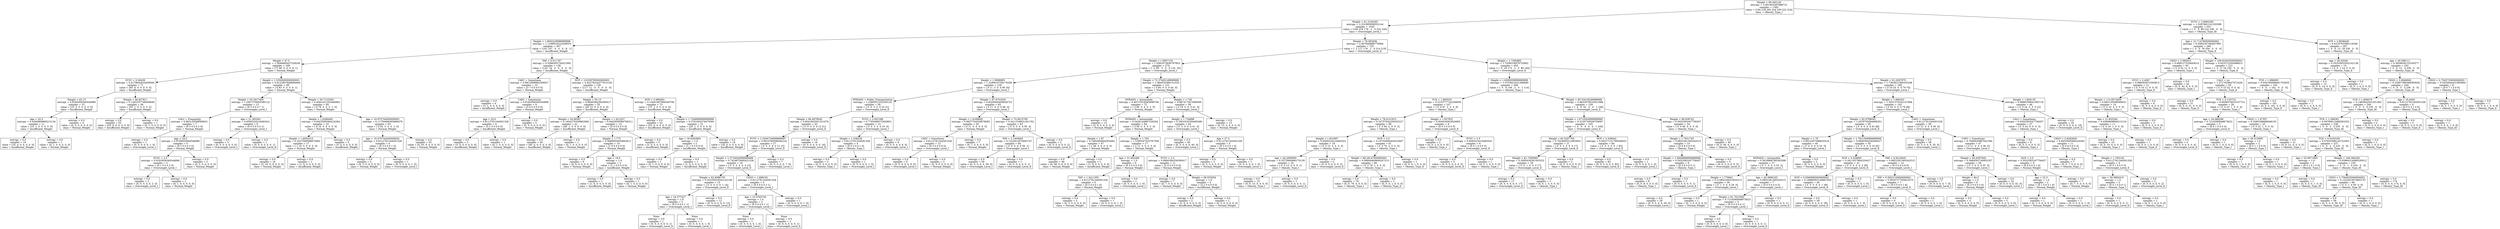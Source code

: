 digraph Tree {
node [shape=box] ;0[label="Weight < 99.365129\nentropy = 2.801903387988731\nsamples = 1583\nvalue = [194 218 265 224 236 222 224]\nclass = Obesity_Type_I"] ;
1[label="Weight < 61.3193265\nentropy = 2.331995958552144\nsamples = 1032\nvalue = [194 218 176   2   0 222 220]\nclass = Overweight_Level_I"] ;
0 -> 1 ;

2[label="Height < 1.6602229999999998\nentropy = 1.1199910222439553\nsamples = 307\nvalue = [191 107   0   0   0   8   1]\nclass = Insufficient_Weight"] ;
1 -> 2 ;

3[label="Weight < 47.5\nentropy = 1.2649485437328245\nsamples = 169\nvalue = [71 89  0  0  0  8  1]\nclass = Normal_Weight"] ;
2 -> 3 ;

4[label="FCVC < 2.00438\nentropy = 0.4178642624458584\nsamples = 71\nvalue = [65  6  0  0  0  0  0]\nclass = Insufficient_Weight"] ;
3 -> 4 ;

5[label="Weight < 43.15\nentropy = 0.9182958340544896\nsamples = 15\nvalue = [10  5  0  0  0  0  0]\nclass = Insufficient_Weight"] ;
4 -> 5 ;

6[label="Age < 20.5\nentropy = 0.4394969869215134\nsamples = 11\nvalue = [10  1  0  0  0  0  0]\nclass = Insufficient_Weight"] ;
5 -> 6 ;

7[label="entropy = 0.0\nsamples = 10\nvalue = [10, 0, 0, 0, 0, 0, 0]\nclass = Insufficient_Weight"] ;
6 -> 7 ;

8[label="entropy = 0.0\nsamples = 1\nvalue = [0, 1, 0, 0, 0, 0, 0]\nclass = Normal_Weight"] ;
6 -> 8 ;

9[label="entropy = 0.0\nsamples = 4\nvalue = [0, 4, 0, 0, 0, 0, 0]\nclass = Normal_Weight"] ;
5 -> 9 ;

10[label="Weight < 46.827811\nentropy = 0.1292337748458849\nsamples = 56\nvalue = [55  1  0  0  0  0  0]\nclass = Insufficient_Weight"] ;
4 -> 10 ;

11[label="entropy = 0.0\nsamples = 55\nvalue = [55, 0, 0, 0, 0, 0, 0]\nclass = Insufficient_Weight"] ;
10 -> 11 ;

12[label="entropy = 0.0\nsamples = 1\nvalue = [0, 1, 0, 0, 0, 0, 0]\nclass = Normal_Weight"] ;
10 -> 12 ;

13[label="Height < 1.5350000000000001\nentropy = 0.8122807848690684\nsamples = 98\nvalue = [ 6 83  0  0  0  8  1]\nclass = Normal_Weight"] ;
3 -> 13 ;

14[label="Weight < 55.2617405\nentropy = 1.2957378005380122\nsamples = 13\nvalue = [0 5 0 0 0 7 1]\nclass = Overweight_Level_I"] ;
13 -> 14 ;

15[label="CALC = Frequently\nentropy = 0.863120568566631\nsamples = 7\nvalue = [0 5 0 0 0 2 0]\nclass = Normal_Weight"] ;
14 -> 15 ;

16[label="entropy = 0.0\nsamples = 1\nvalue = [0, 0, 0, 0, 0, 1, 0]\nclass = Overweight_Level_I"] ;
15 -> 16 ;

17[label="Age < 18.5\nentropy = 0.9709505944546686\nsamples = 5\nvalue = [0 3 0 0 0 2 0]\nclass = Normal_Weight"] ;
15 -> 17 ;

18[label="FCVC < 2.5\nentropy = 0.9182958340544896\nsamples = 3\nvalue = [0 1 0 0 0 2 0]\nclass = Overweight_Level_I"] ;
17 -> 18 ;

19[label="entropy = 0.0\nsamples = 2\nvalue = [0, 0, 0, 0, 0, 2, 0]\nclass = Overweight_Level_I"] ;
18 -> 19 ;

20[label="entropy = 0.0\nsamples = 1\nvalue = [0, 1, 0, 0, 0, 0, 0]\nclass = Normal_Weight"] ;
18 -> 20 ;

21[label="entropy = 0.0\nsamples = 2\nvalue = [0, 2, 0, 0, 0, 0, 0]\nclass = Normal_Weight"] ;
17 -> 21 ;

22[label="Age < 21.363261\nentropy = 0.6500224216483541\nsamples = 6\nvalue = [0 0 0 0 0 5 1]\nclass = Overweight_Level_I"] ;
14 -> 22 ;

23[label="entropy = 0.0\nsamples = 5\nvalue = [0, 0, 0, 0, 0, 5, 0]\nclass = Overweight_Level_I"] ;
22 -> 23 ;

24[label="entropy = 0.0\nsamples = 1\nvalue = [0, 0, 0, 0, 0, 0, 1]\nclass = Overweight_Level_II"] ;
22 -> 24 ;

25[label="Weight < 50.7123305\nentropy = 0.4591421352484982\nsamples = 85\nvalue = [ 6 78  0  0  0  1  0]\nclass = Normal_Weight"] ;
13 -> 25 ;

26[label="Height < 1.6284465\nentropy = 0.8453509366224364\nsamples = 22\nvalue = [ 6 16  0  0  0  0  0]\nclass = Normal_Weight"] ;
25 -> 26 ;

27[label="Height < 1.6054315\nentropy = 0.3227569588973982\nsamples = 17\nvalue = [ 1 16  0  0  0  0  0]\nclass = Normal_Weight"] ;
26 -> 27 ;

28[label="entropy = 0.0\nsamples = 16\nvalue = [0, 16, 0, 0, 0, 0, 0]\nclass = Normal_Weight"] ;
27 -> 28 ;

29[label="entropy = 0.0\nsamples = 1\nvalue = [1, 0, 0, 0, 0, 0, 0]\nclass = Insufficient_Weight"] ;
27 -> 29 ;

30[label="entropy = 0.0\nsamples = 5\nvalue = [5, 0, 0, 0, 0, 0, 0]\nclass = Insufficient_Weight"] ;
26 -> 30 ;

31[label="Age < 16.970744500000002\nentropy = 0.11759466565886476\nsamples = 63\nvalue = [ 0 62  0  0  0  1  0]\nclass = Normal_Weight"] ;
25 -> 31 ;

32[label="Age < 16.470744500000002\nentropy = 0.8112781244591328\nsamples = 4\nvalue = [0 3 0 0 0 1 0]\nclass = Normal_Weight"] ;
31 -> 32 ;

33[label="entropy = 0.0\nsamples = 3\nvalue = [0, 3, 0, 0, 0, 0, 0]\nclass = Normal_Weight"] ;
32 -> 33 ;

34[label="entropy = 0.0\nsamples = 1\nvalue = [0, 0, 0, 0, 0, 1, 0]\nclass = Overweight_Level_I"] ;
32 -> 34 ;

35[label="entropy = 0.0\nsamples = 55\nvalue = [0, 55, 0, 0, 0, 0, 0]\nclass = Normal_Weight"] ;
31 -> 35 ;

36[label="FAF < 0.011787\nentropy = 0.5586293734521992\nsamples = 138\nvalue = [120  18   0   0   0   0   0]\nclass = Insufficient_Weight"] ;
2 -> 36 ;

37[label="CAEC = Sometimes\nentropy = 0.8812908992306927\nsamples = 10\nvalue = [3 7 0 0 0 0 0]\nclass = Normal_Weight"] ;
36 -> 37 ;

38[label="entropy = 0.0\nsamples = 4\nvalue = [3, 1, 0, 0, 0, 0, 0]\nclass = Insufficient_Weight"] ;
37 -> 38 ;

39[label="CAEC = Sometimes\nentropy = 0.9182958340544896\nsamples = 9\nvalue = [3 6 0 0 0 0 0]\nclass = Normal_Weight"] ;
37 -> 39 ;

40[label="Age < 20.0\nentropy = 0.8112781244591328\nsamples = 4\nvalue = [3 1 0 0 0 0 0]\nclass = Insufficient_Weight"] ;
39 -> 40 ;

41[label="entropy = 0.0\nsamples = 3\nvalue = [3, 0, 0, 0, 0, 0, 0]\nclass = Insufficient_Weight"] ;
40 -> 41 ;

42[label="entropy = 0.0\nsamples = 1\nvalue = [0, 1, 0, 0, 0, 0, 0]\nclass = Normal_Weight"] ;
40 -> 42 ;

43[label="entropy = 0.0\nsamples = 5\nvalue = [0, 5, 0, 0, 0, 0, 0]\nclass = Normal_Weight"] ;
39 -> 43 ;

44[label="NCP < 3.0239795000000003\nentropy = 0.42276234377915156\nsamples = 128\nvalue = [117  11   0   0   0   0   0]\nclass = Insufficient_Weight"] ;
36 -> 44 ;

45[label="Weight < 55.15\nentropy = 0.6840384356390417\nsamples = 55\nvalue = [45 10  0  0  0  0  0]\nclass = Insufficient_Weight"] ;
44 -> 45 ;

46[label="Weight < 54.99387\nentropy = 0.1654270339962668\nsamples = 41\nvalue = [40  1  0  0  0  0  0]\nclass = Insufficient_Weight"] ;
45 -> 46 ;

47[label="entropy = 0.0\nsamples = 40\nvalue = [40, 0, 0, 0, 0, 0, 0]\nclass = Insufficient_Weight"] ;
46 -> 47 ;

48[label="entropy = 0.0\nsamples = 1\nvalue = [0, 1, 0, 0, 0, 0, 0]\nclass = Normal_Weight"] ;
46 -> 48 ;

49[label="Height < 1.812207\nentropy = 0.9402859586706311\nsamples = 14\nvalue = [5 9 0 0 0 0 0]\nclass = Normal_Weight"] ;
45 -> 49 ;

50[label="Height < 1.775\nentropy = 0.4689955935892812\nsamples = 10\nvalue = [1 9 0 0 0 0 0]\nclass = Normal_Weight"] ;
49 -> 50 ;

51[label="entropy = 0.0\nsamples = 8\nvalue = [0, 8, 0, 0, 0, 0, 0]\nclass = Normal_Weight"] ;
50 -> 51 ;

52[label="Age < 18.0\nentropy = 1.0\nsamples = 2\nvalue = [1 1 0 0 0 0 0]\nclass = Insufficient_Weight"] ;
50 -> 52 ;

53[label="entropy = 0.0\nsamples = 1\nvalue = [1, 0, 0, 0, 0, 0, 0]\nclass = Insufficient_Weight"] ;
52 -> 53 ;

54[label="entropy = 0.0\nsamples = 1\nvalue = [0, 1, 0, 0, 0, 0, 0]\nclass = Normal_Weight"] ;
52 -> 54 ;

55[label="entropy = 0.0\nsamples = 3\nvalue = [3, 0, 0, 0, 0, 0, 0]\nclass = Insufficient_Weight"] ;
49 -> 55 ;

56[label="NCP < 3.999383\nentropy = 0.10441907800540785\nsamples = 73\nvalue = [72  1  0  0  0  0  0]\nclass = Insufficient_Weight"] ;
44 -> 56 ;

57[label="entropy = 0.0\nsamples = 52\nvalue = [52, 0, 0, 0, 0, 0, 0]\nclass = Insufficient_Weight"] ;
56 -> 57 ;

58[label="Height < 1.7349999999999999\nentropy = 0.2761954276479391\nsamples = 21\nvalue = [20  1  0  0  0  0  0]\nclass = Insufficient_Weight"] ;
56 -> 58 ;

59[label="Age < 18.6362865\nentropy = 1.0\nsamples = 2\nvalue = [1 1 0 0 0 0 0]\nclass = Insufficient_Weight"] ;
58 -> 59 ;

60[label="entropy = 0.0\nsamples = 1\nvalue = [0, 1, 0, 0, 0, 0, 0]\nclass = Normal_Weight"] ;
59 -> 60 ;

61[label="entropy = 0.0\nsamples = 1\nvalue = [1, 0, 0, 0, 0, 0, 0]\nclass = Insufficient_Weight"] ;
59 -> 61 ;

62[label="entropy = 0.0\nsamples = 18\nvalue = [18, 0, 0, 0, 0, 0, 0]\nclass = Insufficient_Weight"] ;
58 -> 62 ;

63[label="Weight < 76.063056\nentropy = 2.007840888778584\nsamples = 725\nvalue = [  3 111 176   2   0 214 219]\nclass = Overweight_Level_II"] ;
1 -> 63 ;

64[label="Height < 1.6567155\nentropy = 1.5581973936797853\nsamples = 270\nvalue = [  3  95   3   0   0 134  35]\nclass = Overweight_Level_I"] ;
63 -> 64 ;

65[label="Height < 1.5999995\nentropy = 1.3160610758176206\nsamples = 139\nvalue = [ 0 11  3  0  0 90 35]\nclass = Overweight_Level_I"] ;
64 -> 65 ;

66[label="MTRANS = Public_Transportation\nentropy = 1.2280251232330124\nsamples = 56\nvalue = [ 0  0  3  0  0 22 31]\nclass = Overweight_Level_II"] ;
65 -> 66 ;

67[label="Weight < 66.4979045\nentropy = 0.8541802051521676\nsamples = 43\nvalue = [ 0  0  0  0  0 12 31]\nclass = Overweight_Level_II"] ;
66 -> 67 ;

68[label="FCVC < 2.3456734999999997\nentropy = 0.9910760598382222\nsamples = 27\nvalue = [ 0  0  0  0  0 12 15]\nclass = Overweight_Level_II"] ;
67 -> 68 ;

69[label="Height < 1.5716044999999998\nentropy = 0.7424875695421236\nsamples = 19\nvalue = [ 0  0  0  0  0  4 15]\nclass = Overweight_Level_II"] ;
68 -> 69 ;

70[label="Weight < 62.9386735\nentropy = 0.35335933502142136\nsamples = 15\nvalue = [ 0  0  0  0  0  1 14]\nclass = Overweight_Level_II"] ;
69 -> 70 ;

71[label="Age < 24.577427\nentropy = 1.0\nsamples = 2\nvalue = [0 0 0 0 0 1 1]\nclass = Overweight_Level_I"] ;
70 -> 71 ;

72[label="None\nentropy = 0.0\nsamples = 1\nvalue = [0, 0, 0, 0, 0, 0, 1]\nclass = Overweight_Level_II"] ;
71 -> 72 ;

73[label="None\nentropy = 0.0\nsamples = 1\nvalue = [0, 0, 0, 0, 0, 1, 0]\nclass = Overweight_Level_I"] ;
71 -> 73 ;

74[label="entropy = 0.0\nsamples = 12\nvalue = [0, 0, 0, 0, 0, 0, 12]\nclass = Overweight_Level_II"] ;
70 -> 74 ;

75[label="CH2O < 1.998192\nentropy = 0.8112781244591328\nsamples = 4\nvalue = [0 0 0 0 0 3 1]\nclass = Overweight_Level_I"] ;
69 -> 75 ;

76[label="Age < 23.0765745\nentropy = 1.0\nsamples = 2\nvalue = [0 0 0 0 0 1 1]\nclass = Overweight_Level_I"] ;
75 -> 76 ;

77[label="None\nentropy = 0.0\nsamples = 1\nvalue = [0, 0, 0, 0, 0, 1, 0]\nclass = Overweight_Level_I"] ;
76 -> 77 ;

78[label="None\nentropy = 0.0\nsamples = 1\nvalue = [0, 0, 0, 0, 0, 0, 1]\nclass = Overweight_Level_II"] ;
76 -> 78 ;

79[label="entropy = 0.0\nsamples = 1\nvalue = [0, 0, 0, 0, 0, 1, 0]\nclass = Overweight_Level_I"] ;
75 -> 79 ;

80[label="entropy = 0.0\nsamples = 7\nvalue = [0, 0, 0, 0, 0, 7, 0]\nclass = Overweight_Level_I"] ;
68 -> 80 ;

81[label="entropy = 0.0\nsamples = 16\nvalue = [0, 0, 0, 0, 0, 0, 16]\nclass = Overweight_Level_II"] ;
67 -> 81 ;

82[label="FCVC < 2.001398\nentropy = 0.7793498372920851\nsamples = 13\nvalue = [ 0  0  3  0  0 10  0]\nclass = Overweight_Level_I"] ;
66 -> 82 ;

83[label="Height < 1.538236\nentropy = 0.8112781244591328\nsamples = 4\nvalue = [0 0 3 0 0 1 0]\nclass = Obesity_Type_I"] ;
82 -> 83 ;

84[label="entropy = 0.0\nsamples = 3\nvalue = [0, 0, 3, 0, 0, 0, 0]\nclass = Obesity_Type_I"] ;
83 -> 84 ;

85[label="entropy = 0.0\nsamples = 1\nvalue = [0, 0, 0, 0, 0, 1, 0]\nclass = Overweight_Level_I"] ;
83 -> 85 ;

86[label="entropy = 0.0\nsamples = 8\nvalue = [0, 0, 0, 0, 0, 8, 0]\nclass = Overweight_Level_I"] ;
82 -> 86 ;

87[label="Weight < 67.0701835\nentropy = 0.8328560456838723\nsamples = 83\nvalue = [ 0 11  0  0  0 68  4]\nclass = Overweight_Level_I"] ;
65 -> 87 ;

88[label="Height < 1.6169605\nentropy = 0.9927744539878083\nsamples = 20\nvalue = [ 0 11  0  0  0  9  0]\nclass = Normal_Weight"] ;
87 -> 88 ;

89[label="CAEC = Sometimes\nentropy = 0.8112781244591328\nsamples = 12\nvalue = [0 3 0 0 0 9 0]\nclass = Overweight_Level_I"] ;
88 -> 89 ;

90[label="entropy = 0.0\nsamples = 9\nvalue = [0, 0, 0, 0, 0, 9, 0]\nclass = Overweight_Level_I"] ;
89 -> 90 ;

91[label="entropy = 0.0\nsamples = 3\nvalue = [0, 3, 0, 0, 0, 0, 0]\nclass = Normal_Weight"] ;
89 -> 91 ;

92[label="entropy = 0.0\nsamples = 7\nvalue = [0, 7, 0, 0, 0, 0, 0]\nclass = Normal_Weight"] ;
88 -> 92 ;

93[label="Weight < 74.9015785\nentropy = 0.3411538931451762\nsamples = 63\nvalue = [ 0  0  0  0  0 59  4]\nclass = Overweight_Level_I"] ;
87 -> 93 ;

94[label="FAF < 2.1404665\nentropy = 0.1222915970693747\nsamples = 60\nvalue = [ 0  0  0  0  0 59  1]\nclass = Overweight_Level_I"] ;
93 -> 94 ;

95[label="entropy = 0.0\nsamples = 59\nvalue = [0, 0, 0, 0, 0, 59, 0]\nclass = Overweight_Level_I"] ;
94 -> 95 ;

96[label="entropy = 0.0\nsamples = 1\nvalue = [0, 0, 0, 0, 0, 0, 1]\nclass = Overweight_Level_II"] ;
94 -> 96 ;

97[label="entropy = 0.0\nsamples = 2\nvalue = [0, 0, 0, 0, 0, 0, 2]\nclass = Overweight_Level_II"] ;
93 -> 97 ;

98[label="Weight < 72.37445149999999\nentropy = 1.064533366151035\nsamples = 131\nvalue = [ 3 84  0  0  0 44  0]\nclass = Normal_Weight"] ;
64 -> 98 ;

99[label="MTRANS = Automobile\nentropy = 0.49715018363696706\nsamples = 72\nvalue = [ 3 66  0  0  0  3  0]\nclass = Normal_Weight"] ;
98 -> 99 ;

100[label="entropy = 0.0\nsamples = 13\nvalue = [2, 8, 0, 0, 0, 3, 0]\nclass = Normal_Weight"] ;
99 -> 100 ;

101[label="MTRANS = Automobile\nentropy = 0.5426144887230294\nsamples = 64\nvalue = [ 3 58  0  0  0  3  0]\nclass = Normal_Weight"] ;
99 -> 101 ;

102[label="Height < 1.87\nentropy = 0.1485494904303482\nsamples = 47\nvalue = [ 1 46  0  0  0  0  0]\nclass = Normal_Weight"] ;
101 -> 102 ;

103[label="entropy = 0.0\nsamples = 46\nvalue = [0, 46, 0, 0, 0, 0, 0]\nclass = Normal_Weight"] ;
102 -> 103 ;

104[label="entropy = 0.0\nsamples = 1\nvalue = [1, 0, 0, 0, 0, 0, 0]\nclass = Insufficient_Weight"] ;
102 -> 104 ;

105[label="Height < 1.705\nentropy = 1.1595547523787308\nsamples = 17\nvalue = [ 2 12  0  0  0  3  0]\nclass = Normal_Weight"] ;
101 -> 105 ;

106[label="Age < 31.083286\nentropy = 1.0\nsamples = 6\nvalue = [0 3 0 0 0 3 0]\nclass = Normal_Weight"] ;
105 -> 106 ;

107[label="FAF < 1.3411355\nentropy = 0.8112781244591328\nsamples = 4\nvalue = [0 3 0 0 0 1 0]\nclass = Normal_Weight"] ;
106 -> 107 ;

108[label="entropy = 0.0\nsamples = 3\nvalue = [0, 3, 0, 0, 0, 0, 0]\nclass = Normal_Weight"] ;
107 -> 108 ;

109[label="entropy = 0.0\nsamples = 1\nvalue = [0, 0, 0, 0, 0, 1, 0]\nclass = Overweight_Level_I"] ;
107 -> 109 ;

110[label="entropy = 0.0\nsamples = 1\nvalue = [0, 0, 0, 0, 0, 1, 0]\nclass = Overweight_Level_I"] ;
106 -> 110 ;

111[label="FCVC < 2.5\nentropy = 0.6840384356390417\nsamples = 11\nvalue = [2 9 0 0 0 0 0]\nclass = Normal_Weight"] ;
105 -> 111 ;

112[label="entropy = 0.0\nsamples = 7\nvalue = [0, 7, 0, 0, 0, 0, 0]\nclass = Normal_Weight"] ;
111 -> 112 ;

113[label="Weight < 68.053054\nentropy = 1.0\nsamples = 4\nvalue = [2 2 0 0 0 0 0]\nclass = Insufficient_Weight"] ;
111 -> 113 ;

114[label="entropy = 0.0\nsamples = 2\nvalue = [2, 0, 0, 0, 0, 0, 0]\nclass = Insufficient_Weight"] ;
113 -> 114 ;

115[label="entropy = 0.0\nsamples = 2\nvalue = [0, 2, 0, 0, 0, 0, 0]\nclass = Normal_Weight"] ;
113 -> 115 ;

116[label="Height < 1.745\nentropy = 0.887417927068569\nsamples = 59\nvalue = [ 0 18  0  0  0 41  0]\nclass = Overweight_Level_I"] ;
98 -> 116 ;

117[label="Height < 1.734998\nentropy = 0.3591016256485496\nsamples = 44\nvalue = [ 0  3  0  0  0 41  0]\nclass = Overweight_Level_I"] ;
116 -> 117 ;

118[label="entropy = 0.0\nsamples = 40\nvalue = [0, 0, 0, 0, 0, 40, 0]\nclass = Overweight_Level_I"] ;
117 -> 118 ;

119[label="Age < 27.5\nentropy = 0.8112781244591328\nsamples = 4\nvalue = [0 3 0 0 0 1 0]\nclass = Normal_Weight"] ;
117 -> 119 ;

120[label="entropy = 0.0\nsamples = 3\nvalue = [0, 3, 0, 0, 0, 0, 0]\nclass = Normal_Weight"] ;
119 -> 120 ;

121[label="entropy = 0.0\nsamples = 1\nvalue = [0, 0, 0, 0, 0, 1, 0]\nclass = Overweight_Level_I"] ;
119 -> 121 ;

122[label="entropy = 0.0\nsamples = 15\nvalue = [0, 15, 0, 0, 0, 0, 0]\nclass = Normal_Weight"] ;
116 -> 122 ;

123[label="Height < 1.7295885\nentropy = 1.7038318979725802\nsamples = 455\nvalue = [  0  16 173   2   0  80 184]\nclass = Overweight_Level_II"] ;
63 -> 123 ;

124[label="Height < 1.6500059999999999\nentropy = 1.0755622431566685\nsamples = 266\nvalue = [  0   0 149   2   0   1 114]\nclass = Obesity_Type_I"] ;
123 -> 124 ;

125[label="TUE < 1.865535\nentropy = 0.5153777743249658\nsamples = 107\nvalue = [ 0  0 97  2  0  0  8]\nclass = Obesity_Type_I"] ;
124 -> 125 ;

126[label="Weight < 78.0151915\nentropy = 0.33757642250525227\nsamples = 99\nvalue = [ 0  0 94  2  0  0  3]\nclass = Obesity_Type_I"] ;
125 -> 126 ;

127[label="Height < 1.631897\nentropy = 0.6500224216483541\nsamples = 18\nvalue = [ 0  0 15  0  0  0  3]\nclass = Obesity_Type_I"] ;
126 -> 127 ;

128[label="Age < 44.2959995\nentropy = 0.3372900666170139\nsamples = 16\nvalue = [ 0  0 15  0  0  0  1]\nclass = Obesity_Type_I"] ;
127 -> 128 ;

129[label="entropy = 0.0\nsamples = 15\nvalue = [0, 0, 15, 0, 0, 0, 0]\nclass = Obesity_Type_I"] ;
128 -> 129 ;

130[label="entropy = 0.0\nsamples = 1\nvalue = [0, 0, 0, 0, 0, 0, 1]\nclass = Overweight_Level_II"] ;
128 -> 130 ;

131[label="entropy = 0.0\nsamples = 2\nvalue = [0, 0, 0, 0, 0, 0, 2]\nclass = Overweight_Level_II"] ;
127 -> 131 ;

132[label="NCP < 3.5\nentropy = 0.16702680404522807\nsamples = 81\nvalue = [ 0  0 79  2  0  0  0]\nclass = Obesity_Type_I"] ;
126 -> 132 ;

133[label="Weight < 96.29147950000001\nentropy = 0.09694460606247315\nsamples = 80\nvalue = [ 0  0 79  1  0  0  0]\nclass = Obesity_Type_I"] ;
132 -> 133 ;

134[label="entropy = 0.0\nsamples = 79\nvalue = [0, 0, 79, 0, 0, 0, 0]\nclass = Obesity_Type_I"] ;
133 -> 134 ;

135[label="entropy = 0.0\nsamples = 1\nvalue = [0, 0, 0, 1, 0, 0, 0]\nclass = Obesity_Type_II"] ;
133 -> 135 ;

136[label="entropy = 0.0\nsamples = 1\nvalue = [0, 0, 0, 1, 0, 0, 0]\nclass = Obesity_Type_II"] ;
132 -> 136 ;

137[label="Height < 1.627831\nentropy = 0.954434002924965\nsamples = 8\nvalue = [0 0 3 0 0 0 5]\nclass = Overweight_Level_II"] ;
125 -> 137 ;

138[label="entropy = 0.0\nsamples = 2\nvalue = [0, 0, 2, 0, 0, 0, 0]\nclass = Obesity_Type_I"] ;
137 -> 138 ;

139[label="FCVC < 2.5\nentropy = 0.6500224216483541\nsamples = 6\nvalue = [0 0 1 0 0 0 5]\nclass = Overweight_Level_II"] ;
137 -> 139 ;

140[label="entropy = 0.0\nsamples = 5\nvalue = [0, 0, 0, 0, 0, 0, 5]\nclass = Overweight_Level_II"] ;
139 -> 140 ;

141[label="entropy = 0.0\nsamples = 1\nvalue = [0, 0, 1, 0, 0, 0, 0]\nclass = Obesity_Type_I"] ;
139 -> 141 ;

142[label="Weight < 85.53419249999999\nentropy = 0.9633079016551988\nsamples = 159\nvalue = [  0   0  52   0   0   1 106]\nclass = Overweight_Level_II"] ;
124 -> 142 ;

143[label="Height < 1.6710504999999998\nentropy = 0.3105729559759087\nsamples = 105\nvalue = [  0   0   4   0   0   1 100]\nclass = Overweight_Level_II"] ;
142 -> 143 ;

144[label="Weight < 82.5297765\nentropy = 0.7024665512903903\nsamples = 21\nvalue = [ 0  0  4  0  0  0 17]\nclass = Overweight_Level_II"] ;
143 -> 144 ;

145[label="Weight < 81.7285665\nentropy = 0.3095434291503252\nsamples = 18\nvalue = [ 0  0  1  0  0  0 17]\nclass = Overweight_Level_II"] ;
144 -> 145 ;

146[label="entropy = 0.0\nsamples = 17\nvalue = [0, 0, 0, 0, 0, 0, 17]\nclass = Overweight_Level_II"] ;
145 -> 146 ;

147[label="entropy = 0.0\nsamples = 1\nvalue = [0, 0, 1, 0, 0, 0, 0]\nclass = Obesity_Type_I"] ;
145 -> 147 ;

148[label="entropy = 0.0\nsamples = 3\nvalue = [0, 0, 3, 0, 0, 0, 0]\nclass = Obesity_Type_I"] ;
144 -> 148 ;

149[label="NCP < 3.328043\nentropy = 0.09317131799548933\nsamples = 84\nvalue = [ 0  0  0  0  0  1 83]\nclass = Overweight_Level_II"] ;
143 -> 149 ;

150[label="entropy = 0.0\nsamples = 83\nvalue = [0, 0, 0, 0, 0, 0, 83]\nclass = Overweight_Level_II"] ;
149 -> 150 ;

151[label="entropy = 0.0\nsamples = 1\nvalue = [0, 0, 0, 0, 0, 1, 0]\nclass = Overweight_Level_I"] ;
149 -> 151 ;

152[label="Weight < 89.838743\nentropy = 0.5032583347756457\nsamples = 54\nvalue = [ 0  0 48  0  0  0  6]\nclass = Obesity_Type_I"] ;
142 -> 152 ;

153[label="Height < 1.7031745\nentropy = 0.9852281360342515\nsamples = 14\nvalue = [0 0 8 0 0 0 6]\nclass = Obesity_Type_I"] ;
152 -> 153 ;

154[label="Height < 1.6949999999999998\nentropy = 0.5032583347756457\nsamples = 9\nvalue = [0 0 8 0 0 0 1]\nclass = Obesity_Type_I"] ;
153 -> 154 ;

155[label="entropy = 0.0\nsamples = 8\nvalue = [0, 0, 8, 0, 0, 0, 0]\nclass = Obesity_Type_I"] ;
154 -> 155 ;

156[label="entropy = 0.0\nsamples = 1\nvalue = [0, 0, 0, 0, 0, 0, 1]\nclass = Overweight_Level_II"] ;
154 -> 156 ;

157[label="entropy = 0.0\nsamples = 5\nvalue = [0, 0, 0, 0, 0, 0, 5]\nclass = Overweight_Level_II"] ;
153 -> 157 ;

158[label="entropy = 0.0\nsamples = 40\nvalue = [0, 0, 40, 0, 0, 0, 0]\nclass = Obesity_Type_I"] ;
152 -> 158 ;

159[label="Weight < 91.0297975\nentropy = 1.7363821580335248\nsamples = 189\nvalue = [ 0 16 24  0  0 79 70]\nclass = Overweight_Level_I"] ;
123 -> 159 ;

160[label="Height < 1.806203\nentropy = 1.3551379162147068\nsamples = 143\nvalue = [ 0 16  0  0  0 79 48]\nclass = Overweight_Level_I"] ;
159 -> 160 ;

161[label="Weight < 82.9789045\nentropy = 1.2076705084698351\nsamples = 95\nvalue = [ 0  4  0  0  0 43 48]\nclass = Overweight_Level_II"] ;
160 -> 161 ;

162[label="Height < 1.79\nentropy = 0.8414307588625516\nsamples = 40\nvalue = [ 0  4  0  0  0 33  3]\nclass = Overweight_Level_I"] ;
161 -> 162 ;

163[label="MTRANS = Automobile\nentropy = 0.5818886780345598\nsamples = 37\nvalue = [ 0  1  0  0  0 33  3]\nclass = Overweight_Level_I"] ;
162 -> 163 ;

164[label="Height < 1.779941\nentropy = 0.21084230031853213\nsamples = 30\nvalue = [ 0  1  0  0  0 29  0]\nclass = Overweight_Level_I"] ;
163 -> 164 ;

165[label="entropy = 0.0\nsamples = 29\nvalue = [0, 0, 0, 0, 0, 29, 0]\nclass = Overweight_Level_I"] ;
164 -> 165 ;

166[label="entropy = 0.0\nsamples = 1\nvalue = [0, 1, 0, 0, 0, 0, 0]\nclass = Normal_Weight"] ;
164 -> 166 ;

167[label="Age < 45.3990165\nentropy = 0.9852281360342515\nsamples = 7\nvalue = [0 0 0 0 0 4 3]\nclass = Overweight_Level_I"] ;
163 -> 167 ;

168[label="Weight < 81.7615565\nentropy = 0.7219280948873623\nsamples = 5\nvalue = [0 0 0 0 0 4 1]\nclass = Overweight_Level_I"] ;
167 -> 168 ;

169[label="None\nentropy = 0.0\nsamples = 4\nvalue = [0, 0, 0, 0, 0, 4, 0]\nclass = Overweight_Level_I"] ;
168 -> 169 ;

170[label="None\nentropy = 0.0\nsamples = 1\nvalue = [0, 0, 0, 0, 0, 0, 1]\nclass = Overweight_Level_II"] ;
168 -> 170 ;

171[label="entropy = 0.0\nsamples = 1\nvalue = [0, 0, 0, 0, 0, 0, 1]\nclass = Overweight_Level_II"] ;
167 -> 171 ;

172[label="entropy = 0.0\nsamples = 3\nvalue = [0, 3, 0, 0, 0, 0, 0]\nclass = Normal_Weight"] ;
162 -> 172 ;

173[label="Height < 1.7921509999999998\nentropy = 0.6840384356390417\nsamples = 55\nvalue = [ 0  0  0  0  0 10 45]\nclass = Overweight_Level_II"] ;
161 -> 173 ;

174[label="NCP < 3.529065\nentropy = 0.2811937964320427\nsamples = 41\nvalue = [ 0  0  0  0  0  2 39]\nclass = Overweight_Level_II"] ;
173 -> 174 ;

175[label="NCP < 3.0560685000000003\nentropy = 0.16866093149667025\nsamples = 40\nvalue = [ 0  0  0  0  0  1 39]\nclass = Overweight_Level_II"] ;
174 -> 175 ;

176[label="entropy = 0.0\nsamples = 39\nvalue = [0, 0, 0, 0, 0, 0, 39]\nclass = Overweight_Level_II"] ;
175 -> 176 ;

177[label="entropy = 0.0\nsamples = 1\nvalue = [0, 0, 0, 0, 0, 1, 0]\nclass = Overweight_Level_I"] ;
175 -> 177 ;

178[label="entropy = 0.0\nsamples = 1\nvalue = [0, 0, 0, 0, 0, 1, 0]\nclass = Overweight_Level_I"] ;
174 -> 178 ;

179[label="FAF < 0.9218545\nentropy = 0.9852281360342515\nsamples = 14\nvalue = [0 0 0 0 0 8 6]\nclass = Overweight_Level_I"] ;
173 -> 179 ;

180[label="FAF < 0.5923120000000001\nentropy = 0.5916727785823275\nsamples = 7\nvalue = [0 0 0 0 0 1 6]\nclass = Overweight_Level_II"] ;
179 -> 180 ;

181[label="entropy = 0.0\nsamples = 6\nvalue = [0, 0, 0, 0, 0, 0, 6]\nclass = Overweight_Level_II"] ;
180 -> 181 ;

182[label="entropy = 0.0\nsamples = 1\nvalue = [0, 0, 0, 0, 0, 1, 0]\nclass = Overweight_Level_I"] ;
180 -> 182 ;

183[label="entropy = 0.0\nsamples = 7\nvalue = [0, 0, 0, 0, 0, 7, 0]\nclass = Overweight_Level_I"] ;
179 -> 183 ;

184[label="CAEC = Sometimes\nentropy = 0.8112781244591328\nsamples = 48\nvalue = [ 0 12  0  0  0 36  0]\nclass = Overweight_Level_I"] ;
160 -> 184 ;

185[label="entropy = 0.0\nsamples = 38\nvalue = [0, 3, 0, 0, 0, 35, 0]\nclass = Overweight_Level_I"] ;
184 -> 185 ;

186[label="CAEC = Sometimes\nentropy = 0.7849920887641584\nsamples = 47\nvalue = [ 0 11  0  0  0 36  0]\nclass = Overweight_Level_I"] ;
184 -> 186 ;

187[label="Weight < 85.0397945\nentropy = 0.3984592740952357\nsamples = 38\nvalue = [ 0  3  0  0  0 35  0]\nclass = Overweight_Level_I"] ;
186 -> 187 ;

188[label="Weight < 84.5\nentropy = 1.0\nsamples = 6\nvalue = [0 3 0 0 0 3 0]\nclass = Normal_Weight"] ;
187 -> 188 ;

189[label="entropy = 0.0\nsamples = 3\nvalue = [0, 3, 0, 0, 0, 0, 0]\nclass = Normal_Weight"] ;
188 -> 189 ;

190[label="entropy = 0.0\nsamples = 3\nvalue = [0, 0, 0, 0, 0, 3, 0]\nclass = Overweight_Level_I"] ;
188 -> 190 ;

191[label="entropy = 0.0\nsamples = 32\nvalue = [0, 0, 0, 0, 0, 32, 0]\nclass = Overweight_Level_I"] ;
187 -> 191 ;

192[label="NCP < 2.0\nentropy = 0.5032583347756457\nsamples = 9\nvalue = [0 8 0 0 0 1 0]\nclass = Normal_Weight"] ;
186 -> 192 ;

193[label="Age < 22.5\nentropy = 1.0\nsamples = 2\nvalue = [0 1 0 0 0 1 0]\nclass = Normal_Weight"] ;
192 -> 193 ;

194[label="entropy = 0.0\nsamples = 1\nvalue = [0, 1, 0, 0, 0, 0, 0]\nclass = Normal_Weight"] ;
193 -> 194 ;

195[label="entropy = 0.0\nsamples = 1\nvalue = [0, 0, 0, 0, 0, 1, 0]\nclass = Overweight_Level_I"] ;
193 -> 195 ;

196[label="entropy = 0.0\nsamples = 7\nvalue = [0, 7, 0, 0, 0, 0, 0]\nclass = Normal_Weight"] ;
192 -> 196 ;

197[label="Height < 1.804135\nentropy = 0.9986359641585718\nsamples = 46\nvalue = [ 0  0 24  0  0  0 22]\nclass = Obesity_Type_I"] ;
159 -> 197 ;

198[label="CALC = Sometimes\nentropy = 0.5032583347756457\nsamples = 27\nvalue = [ 0  0 24  0  0  0  3]\nclass = Obesity_Type_I"] ;
197 -> 198 ;

199[label="entropy = 0.0\nsamples = 8\nvalue = [0, 0, 5, 0, 0, 0, 3]\nclass = Obesity_Type_I"] ;
198 -> 199 ;

200[label="CH2O < 2.9282605\nentropy = 0.8453509366224364\nsamples = 11\nvalue = [0 0 8 0 0 0 3]\nclass = Obesity_Type_I"] ;
198 -> 200 ;

201[label="entropy = 0.0\nsamples = 7\nvalue = [0, 0, 7, 0, 0, 0, 0]\nclass = Obesity_Type_I"] ;
200 -> 201 ;

202[label="Height < 1.793145\nentropy = 0.8112781244591328\nsamples = 4\nvalue = [0 0 1 0 0 0 3]\nclass = Overweight_Level_II"] ;
200 -> 202 ;

203[label="Age < 28.0892415\nentropy = 1.0\nsamples = 2\nvalue = [0 0 1 0 0 0 1]\nclass = Obesity_Type_I"] ;
202 -> 203 ;

204[label="entropy = 0.0\nsamples = 1\nvalue = [0, 0, 0, 0, 0, 0, 1]\nclass = Overweight_Level_II"] ;
203 -> 204 ;

205[label="entropy = 0.0\nsamples = 1\nvalue = [0, 0, 1, 0, 0, 0, 0]\nclass = Obesity_Type_I"] ;
203 -> 205 ;

206[label="entropy = 0.0\nsamples = 2\nvalue = [0, 0, 0, 0, 0, 0, 2]\nclass = Overweight_Level_II"] ;
202 -> 206 ;

207[label="entropy = 0.0\nsamples = 18\nvalue = [0, 0, 0, 0, 0, 0, 18]\nclass = Overweight_Level_II"] ;
197 -> 207 ;

208[label="FCVC < 2.9992205\nentropy = 1.5287681141335399\nsamples = 551\nvalue = [  0   0  89 222 236   0   4]\nclass = Obesity_Type_III"] ;
0 -> 208 ;

209[label="Age < 22.714786500000002\nentropy = 0.9384187364627891\nsamples = 284\nvalue = [  0   0  76 204   0   0   4]\nclass = Obesity_Type_II"] ;
208 -> 209 ;

210[label="CH2O < 2.095615\nentropy = 0.668127333843614\nsamples = 63\nvalue = [ 0  0 52 11  0  0  0]\nclass = Obesity_Type_I"] ;
209 -> 210 ;

211[label="FCVC < 2.4567\nentropy = 0.998363672593813\nsamples = 21\nvalue = [ 0  0 10 11  0  0  0]\nclass = Obesity_Type_II"] ;
210 -> 211 ;

212[label="Weight < 113.8572605\nentropy = 0.863120568566631\nsamples = 14\nvalue = [ 0  0 10  4  0  0  0]\nclass = Obesity_Type_I"] ;
211 -> 212 ;

213[label="Age < 21.855294\nentropy = 0.4394969869215134\nsamples = 11\nvalue = [ 0  0 10  1  0  0  0]\nclass = Obesity_Type_I"] ;
212 -> 213 ;

214[label="entropy = 0.0\nsamples = 10\nvalue = [0, 0, 10, 0, 0, 0, 0]\nclass = Obesity_Type_I"] ;
213 -> 214 ;

215[label="entropy = 0.0\nsamples = 1\nvalue = [0, 0, 0, 1, 0, 0, 0]\nclass = Obesity_Type_II"] ;
213 -> 215 ;

216[label="entropy = 0.0\nsamples = 3\nvalue = [0, 0, 0, 3, 0, 0, 0]\nclass = Obesity_Type_II"] ;
212 -> 216 ;

217[label="entropy = 0.0\nsamples = 6\nvalue = [0, 0, 0, 6, 0, 0, 0]\nclass = Obesity_Type_II"] ;
211 -> 217 ;

218[label="entropy = 0.0\nsamples = 42\nvalue = [0, 0, 42, 0, 0, 0, 0]\nclass = Obesity_Type_I"] ;
210 -> 218 ;

219[label="Weight < 109.82403500000001\nentropy = 0.623272205499815\nsamples = 221\nvalue = [  0   0  24 193   0   0   4]\nclass = Obesity_Type_II"] ;
209 -> 219 ;

220[label="CALC = no\nentropy = 1.2717629647972428\nsamples = 59\nvalue = [ 0  0 23 32  0  0  4]\nclass = Obesity_Type_II"] ;
219 -> 220 ;

221[label="entropy = 0.0\nsamples = 31\nvalue = [0, 0, 0, 31, 0, 0, 0]\nclass = Obesity_Type_II"] ;
220 -> 221 ;

222[label="TUE < 0.135722\nentropy = 0.8058576010107721\nsamples = 28\nvalue = [ 0  0 23  1  0  0  4]\nclass = Obesity_Type_I"] ;
220 -> 222 ;

223[label="Age < 34.088296\nentropy = 0.7219280948873623\nsamples = 5\nvalue = [0 0 1 0 0 0 4]\nclass = Overweight_Level_II"] ;
222 -> 223 ;

224[label="entropy = 0.0\nsamples = 4\nvalue = [0, 0, 0, 0, 0, 0, 4]\nclass = Overweight_Level_II"] ;
223 -> 224 ;

225[label="entropy = 0.0\nsamples = 1\nvalue = [0, 0, 1, 0, 0, 0, 0]\nclass = Obesity_Type_I"] ;
223 -> 225 ;

226[label="CH2O < 1.47557\nentropy = 0.2580186686648155\nsamples = 23\nvalue = [ 0  0 22  1  0  0  0]\nclass = Obesity_Type_I"] ;
222 -> 226 ;

227[label="Age < 29.313995\nentropy = 1.0\nsamples = 2\nvalue = [0 0 1 1 0 0 0]\nclass = Obesity_Type_I"] ;
226 -> 227 ;

228[label="entropy = 0.0\nsamples = 1\nvalue = [0, 0, 0, 1, 0, 0, 0]\nclass = Obesity_Type_II"] ;
227 -> 228 ;

229[label="entropy = 0.0\nsamples = 1\nvalue = [0, 0, 1, 0, 0, 0, 0]\nclass = Obesity_Type_I"] ;
227 -> 229 ;

230[label="entropy = 0.0\nsamples = 21\nvalue = [0, 0, 21, 0, 0, 0, 0]\nclass = Obesity_Type_I"] ;
226 -> 230 ;

231[label="TUE < 1.996095\nentropy = 0.054185698091702955\nsamples = 162\nvalue = [  0   0   1 161   0   0   0]\nclass = Obesity_Type_II"] ;
219 -> 231 ;

232[label="entropy = 0.0\nsamples = 161\nvalue = [0, 0, 0, 161, 0, 0, 0]\nclass = Obesity_Type_II"] ;
231 -> 232 ;

233[label="entropy = 0.0\nsamples = 1\nvalue = [0, 0, 1, 0, 0, 0, 0]\nclass = Obesity_Type_I"] ;
231 -> 233 ;

234[label="NCP < 2.8508445\nentropy = 0.6319763586119346\nsamples = 267\nvalue = [  0   0  13  18 236   0   0]\nclass = Obesity_Type_III"] ;
208 -> 234 ;

235[label="Age < 29.52045\nentropy = 0.35335933502142136\nsamples = 15\nvalue = [ 0  0  1 14  0  0  0]\nclass = Obesity_Type_II"] ;
234 -> 235 ;

236[label="entropy = 0.0\nsamples = 14\nvalue = [0, 0, 0, 14, 0, 0, 0]\nclass = Obesity_Type_II"] ;
235 -> 236 ;

237[label="entropy = 0.0\nsamples = 1\nvalue = [0, 0, 1, 0, 0, 0, 0]\nclass = Obesity_Type_I"] ;
235 -> 237 ;

238[label="Age < 26.008111\nentropy = 0.3926636153330577\nsamples = 252\nvalue = [  0   0  12   4 236   0   0]\nclass = Obesity_Type_III"] ;
234 -> 238 ;

239[label="CH2O < 2.9946945\nentropy = 0.23947386368585838\nsamples = 244\nvalue = [  0   0   5   3 236   0   0]\nclass = Obesity_Type_III"] ;
238 -> 239 ;

240[label="TUE < 1.608079\nentropy = 0.1460942501201363\nsamples = 240\nvalue = [  0   0   5   0 235   0   0]\nclass = Obesity_Type_III"] ;
239 -> 240 ;

241[label="TUE < 1.298281\nentropy = 0.09760612488383252\nsamples = 238\nvalue = [  0   0   3   0 235   0   0]\nclass = Obesity_Type_III"] ;
240 -> 241 ;

242[label="TUE < 0.0193195\nentropy = 0.07025598120722563\nsamples = 237\nvalue = [  0   0   2   0 235   0   0]\nclass = Obesity_Type_III"] ;
241 -> 242 ;

243[label="Age < 25.9971965\nentropy = 1.0\nsamples = 2\nvalue = [0 0 1 0 1 0 0]\nclass = Obesity_Type_I"] ;
242 -> 243 ;

244[label="entropy = 0.0\nsamples = 1\nvalue = [0, 0, 1, 0, 0, 0, 0]\nclass = Obesity_Type_I"] ;
243 -> 244 ;

245[label="entropy = 0.0\nsamples = 1\nvalue = [0, 0, 0, 0, 1, 0, 0]\nclass = Obesity_Type_III"] ;
243 -> 245 ;

246[label="Weight < 106.366336\nentropy = 0.03964314068195012\nsamples = 235\nvalue = [  0   0   1   0 234   0   0]\nclass = Obesity_Type_III"] ;
242 -> 246 ;

247[label="CH2O < 2.7564035000000002\nentropy = 0.1222915970693747\nsamples = 60\nvalue = [ 0  0  1  0 59  0  0]\nclass = Obesity_Type_III"] ;
246 -> 247 ;

248[label="entropy = 0.0\nsamples = 59\nvalue = [0, 0, 0, 0, 59, 0, 0]\nclass = Obesity_Type_III"] ;
247 -> 248 ;

249[label="entropy = 0.0\nsamples = 1\nvalue = [0, 0, 1, 0, 0, 0, 0]\nclass = Obesity_Type_I"] ;
247 -> 249 ;

250[label="entropy = 0.0\nsamples = 174\nvalue = [0, 0, 0, 0, 174, 0, 0]\nclass = Obesity_Type_III"] ;
246 -> 250 ;

251[label="entropy = 0.0\nsamples = 1\nvalue = [0, 0, 1, 0, 0, 0, 0]\nclass = Obesity_Type_I"] ;
241 -> 251 ;

252[label="entropy = 0.0\nsamples = 2\nvalue = [0, 0, 2, 0, 0, 0, 0]\nclass = Obesity_Type_I"] ;
240 -> 252 ;

253[label="Age < 25.6492\nentropy = 0.8112781244591328\nsamples = 4\nvalue = [0 0 0 3 1 0 0]\nclass = Obesity_Type_II"] ;
239 -> 253 ;

254[label="entropy = 0.0\nsamples = 3\nvalue = [0, 0, 0, 3, 0, 0, 0]\nclass = Obesity_Type_II"] ;
253 -> 254 ;

255[label="entropy = 0.0\nsamples = 1\nvalue = [0, 0, 0, 0, 1, 0, 0]\nclass = Obesity_Type_III"] ;
253 -> 255 ;

256[label="CH2O < 2.7545735000000002\nentropy = 0.5435644431995964\nsamples = 8\nvalue = [0 0 7 1 0 0 0]\nclass = Obesity_Type_I"] ;
238 -> 256 ;

257[label="entropy = 0.0\nsamples = 7\nvalue = [0, 0, 7, 0, 0, 0, 0]\nclass = Obesity_Type_I"] ;
256 -> 257 ;

258[label="entropy = 0.0\nsamples = 1\nvalue = [0, 0, 0, 1, 0, 0, 0]\nclass = Obesity_Type_II"] ;
256 -> 258 ;

}
